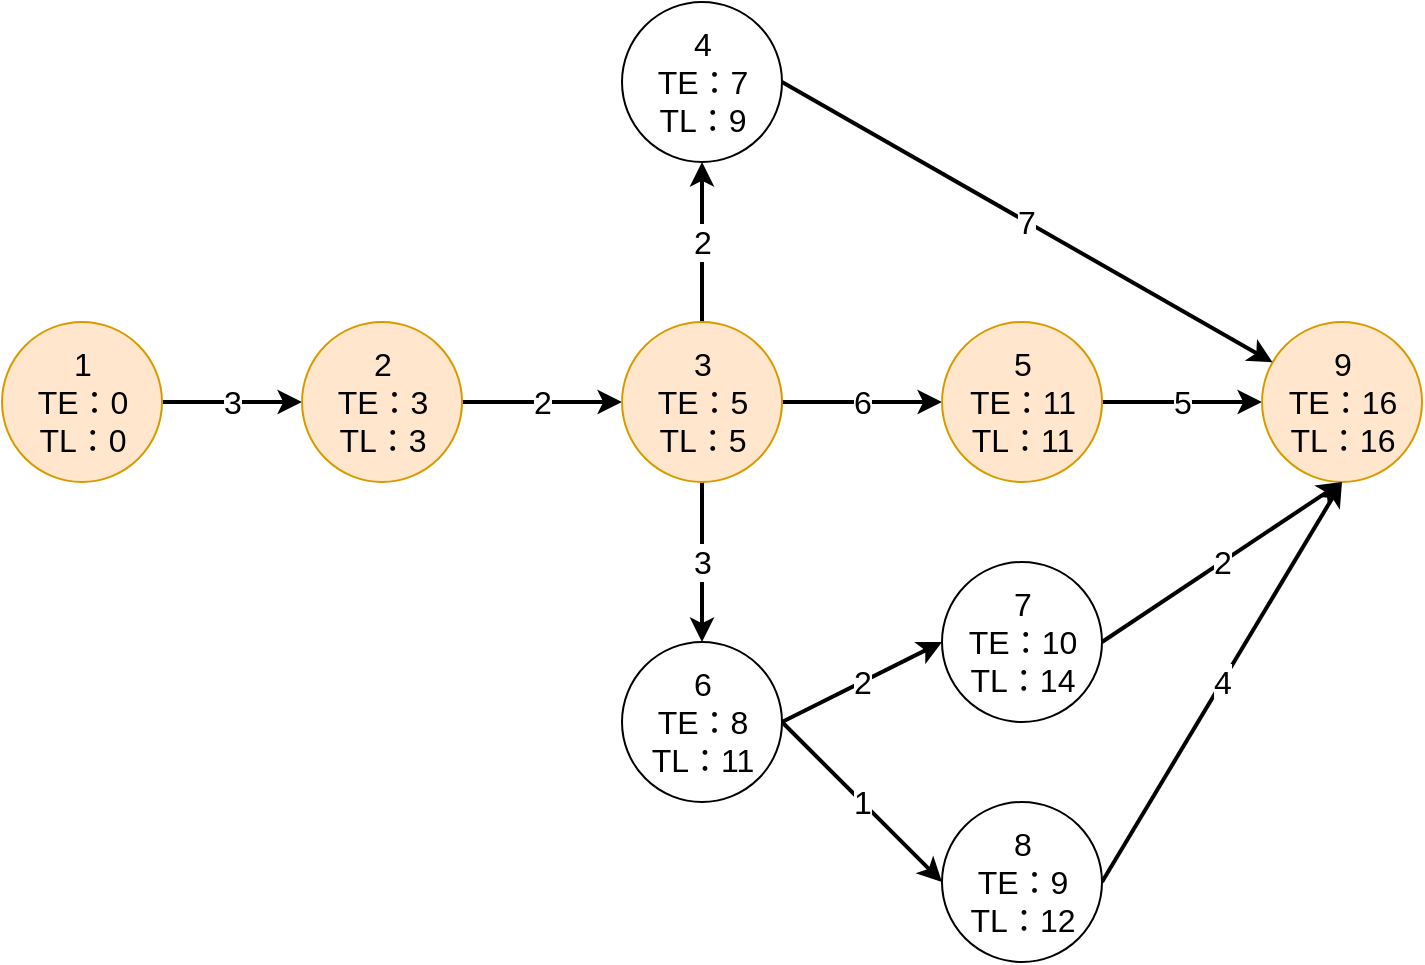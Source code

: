 <mxfile version="21.2.8" type="device" pages="2">
  <diagram name="关键路径" id="9yV_wB3i_ogOqetkwW7K">
    <mxGraphModel dx="941" dy="644" grid="1" gridSize="10" guides="1" tooltips="1" connect="1" arrows="1" fold="1" page="1" pageScale="1" pageWidth="827" pageHeight="1169" math="0" shadow="0">
      <root>
        <mxCell id="0" />
        <mxCell id="1" parent="0" />
        <mxCell id="F32oVlwlz_N8rgjbwMXW-4" value="3" style="edgeStyle=orthogonalEdgeStyle;rounded=0;orthogonalLoop=1;jettySize=auto;html=1;exitX=1;exitY=0.5;exitDx=0;exitDy=0;entryX=0;entryY=0.5;entryDx=0;entryDy=0;strokeWidth=2;fontSize=16;" parent="1" source="F32oVlwlz_N8rgjbwMXW-1" target="F32oVlwlz_N8rgjbwMXW-3" edge="1">
          <mxGeometry relative="1" as="geometry">
            <Array as="points">
              <mxPoint x="120" y="210" />
              <mxPoint x="120" y="210" />
            </Array>
          </mxGeometry>
        </mxCell>
        <mxCell id="F32oVlwlz_N8rgjbwMXW-1" value="" style="ellipse;whiteSpace=wrap;html=1;aspect=fixed;fillColor=#ffe6cc;strokeColor=#d79b00;" parent="1" vertex="1">
          <mxGeometry y="170" width="80" height="80" as="geometry" />
        </mxCell>
        <mxCell id="F32oVlwlz_N8rgjbwMXW-6" value="2" style="edgeStyle=orthogonalEdgeStyle;rounded=0;orthogonalLoop=1;jettySize=auto;html=1;exitX=1;exitY=0.5;exitDx=0;exitDy=0;fontSize=16;strokeWidth=2;" parent="1" source="F32oVlwlz_N8rgjbwMXW-3" target="F32oVlwlz_N8rgjbwMXW-5" edge="1">
          <mxGeometry relative="1" as="geometry" />
        </mxCell>
        <mxCell id="F32oVlwlz_N8rgjbwMXW-3" value="" style="ellipse;whiteSpace=wrap;html=1;aspect=fixed;fillColor=#ffe6cc;strokeColor=#d79b00;" parent="1" vertex="1">
          <mxGeometry x="150" y="170" width="80" height="80" as="geometry" />
        </mxCell>
        <mxCell id="F32oVlwlz_N8rgjbwMXW-8" value="6" style="edgeStyle=orthogonalEdgeStyle;rounded=0;orthogonalLoop=1;jettySize=auto;html=1;exitX=1;exitY=0.5;exitDx=0;exitDy=0;strokeWidth=2;fontSize=16;" parent="1" source="F32oVlwlz_N8rgjbwMXW-5" target="F32oVlwlz_N8rgjbwMXW-7" edge="1">
          <mxGeometry relative="1" as="geometry" />
        </mxCell>
        <mxCell id="F32oVlwlz_N8rgjbwMXW-14" value="3" style="edgeStyle=orthogonalEdgeStyle;rounded=0;orthogonalLoop=1;jettySize=auto;html=1;fontSize=16;strokeWidth=2;" parent="1" source="F32oVlwlz_N8rgjbwMXW-5" target="F32oVlwlz_N8rgjbwMXW-12" edge="1">
          <mxGeometry relative="1" as="geometry" />
        </mxCell>
        <mxCell id="F32oVlwlz_N8rgjbwMXW-23" value="2" style="edgeStyle=orthogonalEdgeStyle;rounded=0;orthogonalLoop=1;jettySize=auto;html=1;exitX=0.5;exitY=0;exitDx=0;exitDy=0;strokeWidth=2;fontSize=16;" parent="1" source="F32oVlwlz_N8rgjbwMXW-5" target="F32oVlwlz_N8rgjbwMXW-22" edge="1">
          <mxGeometry relative="1" as="geometry" />
        </mxCell>
        <mxCell id="F32oVlwlz_N8rgjbwMXW-5" value="" style="ellipse;whiteSpace=wrap;html=1;aspect=fixed;fillColor=#ffe6cc;strokeColor=#d79b00;" parent="1" vertex="1">
          <mxGeometry x="310" y="170" width="80" height="80" as="geometry" />
        </mxCell>
        <mxCell id="F32oVlwlz_N8rgjbwMXW-11" value="5" style="edgeStyle=orthogonalEdgeStyle;rounded=0;orthogonalLoop=1;jettySize=auto;html=1;exitX=1;exitY=0.5;exitDx=0;exitDy=0;entryX=0;entryY=0.5;entryDx=0;entryDy=0;fontSize=16;strokeWidth=2;" parent="1" source="F32oVlwlz_N8rgjbwMXW-7" target="F32oVlwlz_N8rgjbwMXW-10" edge="1">
          <mxGeometry relative="1" as="geometry" />
        </mxCell>
        <mxCell id="F32oVlwlz_N8rgjbwMXW-7" value="" style="ellipse;whiteSpace=wrap;html=1;aspect=fixed;fillColor=#ffe6cc;strokeColor=#d79b00;" parent="1" vertex="1">
          <mxGeometry x="470" y="170" width="80" height="80" as="geometry" />
        </mxCell>
        <mxCell id="F32oVlwlz_N8rgjbwMXW-10" value="" style="ellipse;whiteSpace=wrap;html=1;aspect=fixed;fillColor=#ffe6cc;strokeColor=#d79b00;" parent="1" vertex="1">
          <mxGeometry x="630" y="170" width="80" height="80" as="geometry" />
        </mxCell>
        <mxCell id="F32oVlwlz_N8rgjbwMXW-16" value="2" style="rounded=0;orthogonalLoop=1;jettySize=auto;html=1;exitX=1;exitY=0.5;exitDx=0;exitDy=0;entryX=0;entryY=0.5;entryDx=0;entryDy=0;strokeWidth=2;fontSize=16;" parent="1" source="F32oVlwlz_N8rgjbwMXW-12" target="F32oVlwlz_N8rgjbwMXW-15" edge="1">
          <mxGeometry relative="1" as="geometry" />
        </mxCell>
        <mxCell id="F32oVlwlz_N8rgjbwMXW-18" value="1" style="rounded=0;orthogonalLoop=1;jettySize=auto;html=1;exitX=1;exitY=0.5;exitDx=0;exitDy=0;entryX=0;entryY=0.5;entryDx=0;entryDy=0;fontSize=16;strokeWidth=2;" parent="1" source="F32oVlwlz_N8rgjbwMXW-12" target="F32oVlwlz_N8rgjbwMXW-17" edge="1">
          <mxGeometry relative="1" as="geometry" />
        </mxCell>
        <mxCell id="F32oVlwlz_N8rgjbwMXW-12" value="" style="ellipse;whiteSpace=wrap;html=1;aspect=fixed;" parent="1" vertex="1">
          <mxGeometry x="310" y="330" width="80" height="80" as="geometry" />
        </mxCell>
        <mxCell id="F32oVlwlz_N8rgjbwMXW-13" style="edgeStyle=orthogonalEdgeStyle;rounded=0;orthogonalLoop=1;jettySize=auto;html=1;exitX=0.5;exitY=1;exitDx=0;exitDy=0;" parent="1" source="F32oVlwlz_N8rgjbwMXW-3" target="F32oVlwlz_N8rgjbwMXW-3" edge="1">
          <mxGeometry relative="1" as="geometry" />
        </mxCell>
        <mxCell id="F32oVlwlz_N8rgjbwMXW-21" value="2" style="rounded=0;orthogonalLoop=1;jettySize=auto;html=1;exitX=1;exitY=0.5;exitDx=0;exitDy=0;entryX=0.5;entryY=1;entryDx=0;entryDy=0;strokeWidth=2;fontSize=16;" parent="1" source="F32oVlwlz_N8rgjbwMXW-15" target="F32oVlwlz_N8rgjbwMXW-10" edge="1">
          <mxGeometry relative="1" as="geometry" />
        </mxCell>
        <mxCell id="F32oVlwlz_N8rgjbwMXW-15" value="" style="ellipse;whiteSpace=wrap;html=1;aspect=fixed;" parent="1" vertex="1">
          <mxGeometry x="470" y="290" width="80" height="80" as="geometry" />
        </mxCell>
        <mxCell id="F32oVlwlz_N8rgjbwMXW-20" value="4" style="rounded=0;orthogonalLoop=1;jettySize=auto;html=1;exitX=1;exitY=0.5;exitDx=0;exitDy=0;strokeWidth=2;fontSize=16;entryX=0.5;entryY=1;entryDx=0;entryDy=0;" parent="1" source="F32oVlwlz_N8rgjbwMXW-17" target="F32oVlwlz_N8rgjbwMXW-10" edge="1">
          <mxGeometry relative="1" as="geometry" />
        </mxCell>
        <mxCell id="F32oVlwlz_N8rgjbwMXW-17" value="" style="ellipse;whiteSpace=wrap;html=1;aspect=fixed;" parent="1" vertex="1">
          <mxGeometry x="470" y="410" width="80" height="80" as="geometry" />
        </mxCell>
        <mxCell id="F32oVlwlz_N8rgjbwMXW-24" value="7" style="rounded=0;orthogonalLoop=1;jettySize=auto;html=1;exitX=1;exitY=0.5;exitDx=0;exitDy=0;strokeWidth=2;fontSize=16;" parent="1" source="F32oVlwlz_N8rgjbwMXW-22" target="F32oVlwlz_N8rgjbwMXW-10" edge="1">
          <mxGeometry relative="1" as="geometry" />
        </mxCell>
        <mxCell id="F32oVlwlz_N8rgjbwMXW-22" value="" style="ellipse;whiteSpace=wrap;html=1;aspect=fixed;" parent="1" vertex="1">
          <mxGeometry x="310" y="10" width="80" height="80" as="geometry" />
        </mxCell>
        <mxCell id="F32oVlwlz_N8rgjbwMXW-27" value="2&lt;br&gt;TE：3&lt;br&gt;TL：3" style="text;html=1;align=center;verticalAlign=middle;resizable=0;points=[];autosize=1;strokeColor=none;fillColor=none;fontSize=16;fontFamily=Helvetica;fontColor=default;" parent="1" vertex="1">
          <mxGeometry x="155" y="175" width="70" height="70" as="geometry" />
        </mxCell>
        <mxCell id="F32oVlwlz_N8rgjbwMXW-28" value="1&lt;br&gt;TE：0&lt;br&gt;TL：0" style="text;html=1;align=center;verticalAlign=middle;resizable=0;points=[];autosize=1;strokeColor=none;fillColor=none;fontSize=16;fontFamily=Helvetica;fontColor=default;" parent="1" vertex="1">
          <mxGeometry x="5" y="175" width="70" height="70" as="geometry" />
        </mxCell>
        <mxCell id="F32oVlwlz_N8rgjbwMXW-29" value="3&lt;br&gt;TE：5&lt;br&gt;TL：5" style="text;html=1;align=center;verticalAlign=middle;resizable=0;points=[];autosize=1;strokeColor=none;fillColor=none;fontSize=16;fontFamily=Helvetica;fontColor=default;" parent="1" vertex="1">
          <mxGeometry x="315" y="175" width="70" height="70" as="geometry" />
        </mxCell>
        <mxCell id="F32oVlwlz_N8rgjbwMXW-30" value="4&lt;br&gt;TE：7&lt;br&gt;TL：9" style="text;html=1;align=center;verticalAlign=middle;resizable=0;points=[];autosize=1;strokeColor=none;fillColor=none;fontSize=16;fontFamily=Helvetica;fontColor=default;" parent="1" vertex="1">
          <mxGeometry x="315" y="15" width="70" height="70" as="geometry" />
        </mxCell>
        <mxCell id="F32oVlwlz_N8rgjbwMXW-31" value="5&lt;br&gt;TE：11&lt;br&gt;TL：11" style="text;html=1;align=center;verticalAlign=middle;resizable=0;points=[];autosize=1;strokeColor=none;fillColor=none;fontSize=16;fontFamily=Helvetica;fontColor=default;" parent="1" vertex="1">
          <mxGeometry x="470" y="175" width="80" height="70" as="geometry" />
        </mxCell>
        <mxCell id="F32oVlwlz_N8rgjbwMXW-32" value="7&lt;br&gt;TE：10&lt;br&gt;TL：14" style="text;html=1;align=center;verticalAlign=middle;resizable=0;points=[];autosize=1;strokeColor=none;fillColor=none;fontSize=16;fontFamily=Helvetica;fontColor=default;" parent="1" vertex="1">
          <mxGeometry x="470" y="295" width="80" height="70" as="geometry" />
        </mxCell>
        <mxCell id="F32oVlwlz_N8rgjbwMXW-33" value="6&lt;br&gt;TE：8&lt;br&gt;TL：11" style="text;html=1;align=center;verticalAlign=middle;resizable=0;points=[];autosize=1;strokeColor=none;fillColor=none;fontSize=16;fontFamily=Helvetica;fontColor=default;" parent="1" vertex="1">
          <mxGeometry x="315" y="335" width="70" height="70" as="geometry" />
        </mxCell>
        <mxCell id="F32oVlwlz_N8rgjbwMXW-34" value="8&lt;br&gt;TE：9&lt;br&gt;TL：12" style="text;html=1;align=center;verticalAlign=middle;resizable=0;points=[];autosize=1;strokeColor=none;fillColor=none;fontSize=16;fontFamily=Helvetica;fontColor=default;" parent="1" vertex="1">
          <mxGeometry x="470" y="415" width="80" height="70" as="geometry" />
        </mxCell>
        <mxCell id="F32oVlwlz_N8rgjbwMXW-35" value="9&lt;br&gt;TE：16&lt;br&gt;TL：16" style="text;html=1;align=center;verticalAlign=middle;resizable=0;points=[];autosize=1;strokeColor=none;fillColor=none;fontSize=16;fontFamily=Helvetica;fontColor=default;" parent="1" vertex="1">
          <mxGeometry x="630" y="175" width="80" height="70" as="geometry" />
        </mxCell>
      </root>
    </mxGraphModel>
  </diagram>
  <diagram id="_tczzzb5rhxz9E5UVuCR" name="系统流程图">
    <mxGraphModel dx="954" dy="657" grid="1" gridSize="10" guides="1" tooltips="1" connect="1" arrows="1" fold="1" page="1" pageScale="1" pageWidth="827" pageHeight="1169" math="0" shadow="0">
      <root>
        <mxCell id="0" />
        <mxCell id="1" parent="0" />
        <mxCell id="P_S2CYmydSKOux9XkJMr-49" value="" style="rounded=0;whiteSpace=wrap;html=1;strokeWidth=2;fillColor=none;strokeColor=#b3b1b1;" vertex="1" parent="1">
          <mxGeometry x="80" y="39.5" width="640" height="480.5" as="geometry" />
        </mxCell>
        <mxCell id="P_S2CYmydSKOux9XkJMr-19" value="" style="rounded=0;whiteSpace=wrap;html=1;strokeWidth=2;" vertex="1" parent="1">
          <mxGeometry x="266" y="47.5" width="50" height="50" as="geometry" />
        </mxCell>
        <mxCell id="P_S2CYmydSKOux9XkJMr-1" value="" style="shape=crossbar;whiteSpace=wrap;html=1;rounded=1;strokeWidth=2;" vertex="1" parent="1">
          <mxGeometry x="90" y="70" width="60" height="20" as="geometry" />
        </mxCell>
        <mxCell id="P_S2CYmydSKOux9XkJMr-2" value="" style="ellipse;whiteSpace=wrap;html=1;aspect=fixed;strokeWidth=2;" vertex="1" parent="1">
          <mxGeometry x="90" y="130" width="60" height="60" as="geometry" />
        </mxCell>
        <mxCell id="P_S2CYmydSKOux9XkJMr-3" value="" style="shape=cylinder3;whiteSpace=wrap;html=1;boundedLbl=1;backgroundOutline=1;size=15;strokeWidth=2;" vertex="1" parent="1">
          <mxGeometry x="411.5" y="50" width="60" height="60" as="geometry" />
        </mxCell>
        <mxCell id="P_S2CYmydSKOux9XkJMr-4" value="" style="shape=display;whiteSpace=wrap;html=1;strokeWidth=2;" vertex="1" parent="1">
          <mxGeometry x="90" y="226" width="60" height="30" as="geometry" />
        </mxCell>
        <mxCell id="P_S2CYmydSKOux9XkJMr-5" value="" style="endArrow=none;html=1;rounded=0;strokeWidth=2;" edge="1" parent="1">
          <mxGeometry width="50" height="50" relative="1" as="geometry">
            <mxPoint x="110" y="216" as="sourcePoint" />
            <mxPoint x="160" y="216" as="targetPoint" />
          </mxGeometry>
        </mxCell>
        <mxCell id="P_S2CYmydSKOux9XkJMr-6" value="" style="rounded=0;whiteSpace=wrap;html=1;strokeWidth=2;" vertex="1" parent="1">
          <mxGeometry x="90" y="300" width="60" height="40" as="geometry" />
        </mxCell>
        <mxCell id="P_S2CYmydSKOux9XkJMr-7" value="" style="rhombus;whiteSpace=wrap;html=1;strokeWidth=2;" vertex="1" parent="1">
          <mxGeometry x="84" y="380" width="70" height="40" as="geometry" />
        </mxCell>
        <mxCell id="P_S2CYmydSKOux9XkJMr-8" value="" style="rounded=1;whiteSpace=wrap;html=1;arcSize=50;strokeWidth=2;" vertex="1" parent="1">
          <mxGeometry x="86" y="460" width="70" height="40" as="geometry" />
        </mxCell>
        <mxCell id="P_S2CYmydSKOux9XkJMr-9" value="&lt;b&gt;&lt;font style=&quot;font-size: 14px;&quot;&gt;网络&lt;/font&gt;&lt;/b&gt;" style="text;html=1;strokeColor=none;fillColor=none;align=center;verticalAlign=middle;whiteSpace=wrap;rounded=0;" vertex="1" parent="1">
          <mxGeometry x="160" y="65" width="60" height="30" as="geometry" />
        </mxCell>
        <mxCell id="P_S2CYmydSKOux9XkJMr-10" value="&lt;b&gt;&lt;font style=&quot;font-size: 14px;&quot;&gt;磁带&lt;/font&gt;&lt;/b&gt;" style="text;html=1;strokeColor=none;fillColor=none;align=center;verticalAlign=middle;whiteSpace=wrap;rounded=0;" vertex="1" parent="1">
          <mxGeometry x="160" y="145" width="60" height="30" as="geometry" />
        </mxCell>
        <mxCell id="P_S2CYmydSKOux9XkJMr-11" value="&lt;b&gt;&lt;font style=&quot;font-size: 14px;&quot;&gt;显示&lt;/font&gt;&lt;/b&gt;" style="text;html=1;strokeColor=none;fillColor=none;align=center;verticalAlign=middle;whiteSpace=wrap;rounded=0;" vertex="1" parent="1">
          <mxGeometry x="160" y="221" width="60" height="30" as="geometry" />
        </mxCell>
        <mxCell id="P_S2CYmydSKOux9XkJMr-12" value="&lt;b&gt;&lt;font style=&quot;font-size: 14px;&quot;&gt;处理&lt;/font&gt;&lt;/b&gt;" style="text;html=1;strokeColor=none;fillColor=none;align=center;verticalAlign=middle;whiteSpace=wrap;rounded=0;" vertex="1" parent="1">
          <mxGeometry x="160" y="305" width="60" height="30" as="geometry" />
        </mxCell>
        <mxCell id="P_S2CYmydSKOux9XkJMr-13" value="&lt;b&gt;&lt;font style=&quot;font-size: 14px;&quot;&gt;决策&lt;/font&gt;&lt;/b&gt;" style="text;html=1;strokeColor=none;fillColor=none;align=center;verticalAlign=middle;whiteSpace=wrap;rounded=0;" vertex="1" parent="1">
          <mxGeometry x="160" y="385" width="60" height="30" as="geometry" />
        </mxCell>
        <mxCell id="P_S2CYmydSKOux9XkJMr-14" value="&lt;b&gt;&lt;font style=&quot;font-size: 14px;&quot;&gt;端点、&lt;br&gt;中断符&lt;/font&gt;&lt;/b&gt;" style="text;html=1;strokeColor=none;fillColor=none;align=center;verticalAlign=middle;whiteSpace=wrap;rounded=0;" vertex="1" parent="1">
          <mxGeometry x="155" y="465" width="90" height="30" as="geometry" />
        </mxCell>
        <mxCell id="P_S2CYmydSKOux9XkJMr-15" value="" style="shape=manualInput;whiteSpace=wrap;html=1;size=13;strokeWidth=2;" vertex="1" parent="1">
          <mxGeometry x="250" y="140" width="60" height="40" as="geometry" />
        </mxCell>
        <mxCell id="P_S2CYmydSKOux9XkJMr-16" value="&lt;b&gt;&lt;font style=&quot;font-size: 14px;&quot;&gt;人工输入&lt;/font&gt;&lt;/b&gt;" style="text;html=1;strokeColor=none;fillColor=none;align=center;verticalAlign=middle;whiteSpace=wrap;rounded=0;" vertex="1" parent="1">
          <mxGeometry x="331" y="145" width="60" height="30" as="geometry" />
        </mxCell>
        <mxCell id="P_S2CYmydSKOux9XkJMr-18" value="" style="verticalLabelPosition=bottom;verticalAlign=top;html=1;shape=card;whiteSpace=wrap;size=20;arcSize=12;strokeWidth=2;" vertex="1" parent="1">
          <mxGeometry x="244" y="62.5" width="64" height="50" as="geometry" />
        </mxCell>
        <mxCell id="P_S2CYmydSKOux9XkJMr-20" value="&lt;b&gt;&lt;font style=&quot;font-size: 14px;&quot;&gt;输入数据&lt;/font&gt;&lt;/b&gt;" style="text;html=1;strokeColor=none;fillColor=none;align=center;verticalAlign=middle;whiteSpace=wrap;rounded=0;" vertex="1" parent="1">
          <mxGeometry x="331" y="65" width="60" height="30" as="geometry" />
        </mxCell>
        <mxCell id="P_S2CYmydSKOux9XkJMr-21" value="" style="verticalLabelPosition=middle;verticalAlign=middle;html=1;shape=trapezoid;perimeter=trapezoidPerimeter;whiteSpace=wrap;size=0.23;arcSize=10;flipV=1;labelPosition=center;align=center;strokeWidth=2;" vertex="1" parent="1">
          <mxGeometry x="247" y="221" width="69" height="35" as="geometry" />
        </mxCell>
        <mxCell id="P_S2CYmydSKOux9XkJMr-22" value="&lt;b&gt;&lt;font style=&quot;font-size: 14px;&quot;&gt;手工操作&lt;/font&gt;&lt;/b&gt;" style="text;html=1;strokeColor=none;fillColor=none;align=center;verticalAlign=middle;whiteSpace=wrap;rounded=0;" vertex="1" parent="1">
          <mxGeometry x="331" y="221" width="60" height="30" as="geometry" />
        </mxCell>
        <mxCell id="P_S2CYmydSKOux9XkJMr-24" value="" style="shape=parallelogram;perimeter=parallelogramPerimeter;whiteSpace=wrap;html=1;fixedSize=1;size=20;strokeWidth=2;" vertex="1" parent="1">
          <mxGeometry x="245" y="310" width="70" height="30" as="geometry" />
        </mxCell>
        <mxCell id="P_S2CYmydSKOux9XkJMr-25" value="&lt;span style=&quot;font-size: 14px;&quot;&gt;&lt;b&gt;读取信息&lt;/b&gt;&lt;/span&gt;" style="text;html=1;strokeColor=none;fillColor=none;align=center;verticalAlign=middle;whiteSpace=wrap;rounded=0;" vertex="1" parent="1">
          <mxGeometry x="331" y="305" width="60" height="30" as="geometry" />
        </mxCell>
        <mxCell id="P_S2CYmydSKOux9XkJMr-26" value="" style="rounded=0;whiteSpace=wrap;html=1;strokeWidth=2;" vertex="1" parent="1">
          <mxGeometry x="421.5" y="216" width="40" height="40" as="geometry" />
        </mxCell>
        <mxCell id="P_S2CYmydSKOux9XkJMr-27" value="&lt;span style=&quot;font-size: 14px;&quot;&gt;&lt;b&gt;辅助操作&lt;/b&gt;&lt;/span&gt;" style="text;html=1;strokeColor=none;fillColor=none;align=center;verticalAlign=middle;whiteSpace=wrap;rounded=0;" vertex="1" parent="1">
          <mxGeometry x="481.5" y="221" width="60" height="30" as="geometry" />
        </mxCell>
        <mxCell id="P_S2CYmydSKOux9XkJMr-28" value="&lt;span style=&quot;font-size: 14px;&quot;&gt;&lt;b&gt;磁盘&lt;/b&gt;&lt;/span&gt;" style="text;html=1;strokeColor=none;fillColor=none;align=center;verticalAlign=middle;whiteSpace=wrap;rounded=0;" vertex="1" parent="1">
          <mxGeometry x="467.5" y="65" width="60" height="30" as="geometry" />
        </mxCell>
        <mxCell id="P_S2CYmydSKOux9XkJMr-29" value="" style="shape=dataStorage;whiteSpace=wrap;html=1;fixedSize=1;size=10;strokeWidth=2;" vertex="1" parent="1">
          <mxGeometry x="409" y="145" width="65" height="30" as="geometry" />
        </mxCell>
        <mxCell id="P_S2CYmydSKOux9XkJMr-30" value="&lt;span style=&quot;font-size: 14px;&quot;&gt;&lt;b&gt;联机存储&lt;/b&gt;&lt;/span&gt;" style="text;html=1;strokeColor=none;fillColor=none;align=center;verticalAlign=middle;whiteSpace=wrap;rounded=0;" vertex="1" parent="1">
          <mxGeometry x="481.5" y="145" width="60" height="30" as="geometry" />
        </mxCell>
        <mxCell id="P_S2CYmydSKOux9XkJMr-34" value="" style="endArrow=none;html=1;rounded=0;strokeWidth=2;" edge="1" parent="1">
          <mxGeometry width="50" height="50" relative="1" as="geometry">
            <mxPoint x="411.5" y="319.5" as="sourcePoint" />
            <mxPoint x="471.5" y="319.5" as="targetPoint" />
          </mxGeometry>
        </mxCell>
        <mxCell id="P_S2CYmydSKOux9XkJMr-35" value="&lt;span style=&quot;font-size: 14px;&quot;&gt;&lt;b&gt;处理流程线&lt;/b&gt;&lt;/span&gt;" style="text;html=1;strokeColor=none;fillColor=none;align=center;verticalAlign=middle;whiteSpace=wrap;rounded=0;" vertex="1" parent="1">
          <mxGeometry x="481.5" y="305" width="80" height="30" as="geometry" />
        </mxCell>
        <mxCell id="P_S2CYmydSKOux9XkJMr-37" value="" style="triangle;whiteSpace=wrap;html=1;dashed=0;direction=south;strokeWidth=2;" vertex="1" parent="1">
          <mxGeometry x="570" y="52.5" width="60" height="60" as="geometry" />
        </mxCell>
        <mxCell id="P_S2CYmydSKOux9XkJMr-39" value="" style="endArrow=none;html=1;rounded=0;strokeWidth=2;" edge="1" parent="1">
          <mxGeometry width="50" height="50" relative="1" as="geometry">
            <mxPoint x="435" y="420" as="sourcePoint" />
            <mxPoint x="469" y="380" as="targetPoint" />
            <Array as="points">
              <mxPoint x="435.5" y="420" />
            </Array>
          </mxGeometry>
        </mxCell>
        <mxCell id="P_S2CYmydSKOux9XkJMr-41" value="" style="endArrow=none;html=1;rounded=0;strokeWidth=2;" edge="1" parent="1">
          <mxGeometry width="50" height="50" relative="1" as="geometry">
            <mxPoint x="435" y="420" as="sourcePoint" />
            <mxPoint x="439" y="390" as="targetPoint" />
          </mxGeometry>
        </mxCell>
        <mxCell id="P_S2CYmydSKOux9XkJMr-42" value="" style="endArrow=none;html=1;rounded=0;strokeWidth=2;" edge="1" parent="1">
          <mxGeometry width="50" height="50" relative="1" as="geometry">
            <mxPoint x="409" y="430" as="sourcePoint" />
            <mxPoint x="439" y="390" as="targetPoint" />
          </mxGeometry>
        </mxCell>
        <mxCell id="P_S2CYmydSKOux9XkJMr-45" value="&lt;span style=&quot;font-size: 14px;&quot;&gt;&lt;b&gt;信息流向线&lt;/b&gt;&lt;/span&gt;" style="text;html=1;strokeColor=none;fillColor=none;align=center;verticalAlign=middle;whiteSpace=wrap;rounded=0;" vertex="1" parent="1">
          <mxGeometry x="481.5" y="385" width="80" height="30" as="geometry" />
        </mxCell>
        <mxCell id="P_S2CYmydSKOux9XkJMr-46" value="" style="shape=document;whiteSpace=wrap;html=1;boundedLbl=1;strokeWidth=2;" vertex="1" parent="1">
          <mxGeometry x="570" y="135" width="63" height="50" as="geometry" />
        </mxCell>
        <mxCell id="P_S2CYmydSKOux9XkJMr-47" value="&lt;span style=&quot;font-size: 14px;&quot;&gt;&lt;b&gt;报表、&lt;br&gt;单据、&lt;br&gt;文件&amp;nbsp; &amp;nbsp;&lt;/b&gt;&lt;/span&gt;" style="text;html=1;strokeColor=none;fillColor=none;align=center;verticalAlign=middle;whiteSpace=wrap;rounded=0;" vertex="1" parent="1">
          <mxGeometry x="640" y="140" width="60" height="30" as="geometry" />
        </mxCell>
        <mxCell id="P_S2CYmydSKOux9XkJMr-48" value="&lt;span style=&quot;font-size: 14px;&quot;&gt;&lt;b&gt;脱机存储&lt;/b&gt;&lt;/span&gt;" style="text;html=1;strokeColor=none;fillColor=none;align=center;verticalAlign=middle;whiteSpace=wrap;rounded=0;" vertex="1" parent="1">
          <mxGeometry x="650" y="65" width="60" height="30" as="geometry" />
        </mxCell>
        <mxCell id="P_S2CYmydSKOux9XkJMr-50" value="" style="rounded=0;whiteSpace=wrap;html=1;strokeWidth=2;fillColor=none;strokeColor=#b3b1b1;" vertex="1" parent="1">
          <mxGeometry x="80" y="39.5" width="640" height="80.5" as="geometry" />
        </mxCell>
        <mxCell id="P_S2CYmydSKOux9XkJMr-51" value="" style="rounded=0;whiteSpace=wrap;html=1;strokeWidth=2;fillColor=none;strokeColor=#b3b1b1;" vertex="1" parent="1">
          <mxGeometry x="80" y="119.75" width="640" height="80.5" as="geometry" />
        </mxCell>
        <mxCell id="P_S2CYmydSKOux9XkJMr-52" value="" style="rounded=0;whiteSpace=wrap;html=1;strokeWidth=2;fillColor=none;strokeColor=#b3b1b1;" vertex="1" parent="1">
          <mxGeometry x="80" y="200.25" width="640" height="80.5" as="geometry" />
        </mxCell>
        <mxCell id="P_S2CYmydSKOux9XkJMr-53" value="" style="rounded=0;whiteSpace=wrap;html=1;strokeWidth=2;fillColor=none;strokeColor=#b3b1b1;" vertex="1" parent="1">
          <mxGeometry x="80" y="280.75" width="640" height="80.5" as="geometry" />
        </mxCell>
        <mxCell id="P_S2CYmydSKOux9XkJMr-54" value="" style="rounded=0;whiteSpace=wrap;html=1;strokeWidth=2;fillColor=none;strokeColor=#b3b1b1;" vertex="1" parent="1">
          <mxGeometry x="80" y="361.25" width="640" height="80.5" as="geometry" />
        </mxCell>
        <mxCell id="P_S2CYmydSKOux9XkJMr-56" value="" style="rounded=0;whiteSpace=wrap;html=1;strokeWidth=2;fillColor=none;strokeColor=#B4B1B1;" vertex="1" parent="1">
          <mxGeometry x="80" y="40" width="160" height="480" as="geometry" />
        </mxCell>
        <mxCell id="P_S2CYmydSKOux9XkJMr-57" value="" style="rounded=0;whiteSpace=wrap;html=1;strokeWidth=2;fillColor=none;strokeColor=#B3B1B1;" vertex="1" parent="1">
          <mxGeometry x="240" y="39.5" width="160" height="480" as="geometry" />
        </mxCell>
        <mxCell id="P_S2CYmydSKOux9XkJMr-58" value="" style="rounded=0;whiteSpace=wrap;html=1;strokeWidth=2;fillColor=none;strokeColor=#b3b1b1;" vertex="1" parent="1">
          <mxGeometry x="400" y="39.5" width="160" height="480" as="geometry" />
        </mxCell>
      </root>
    </mxGraphModel>
  </diagram>
</mxfile>

